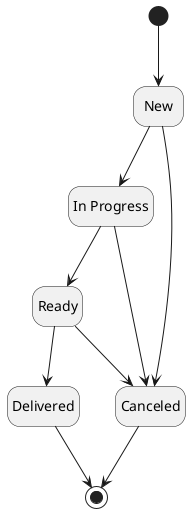 @startuml
hide empty description
state new as "New"
state in_progress as "In Progress"
state ready as "Ready"
state delivered as "Delivered"
state canceled as "Canceled"

[*] --> new

new --> canceled

in_progress --> canceled

new --> in_progress

in_progress --> ready

ready --> delivered

ready --> canceled

canceled --> [*]
delivered --> [*]
@enduml